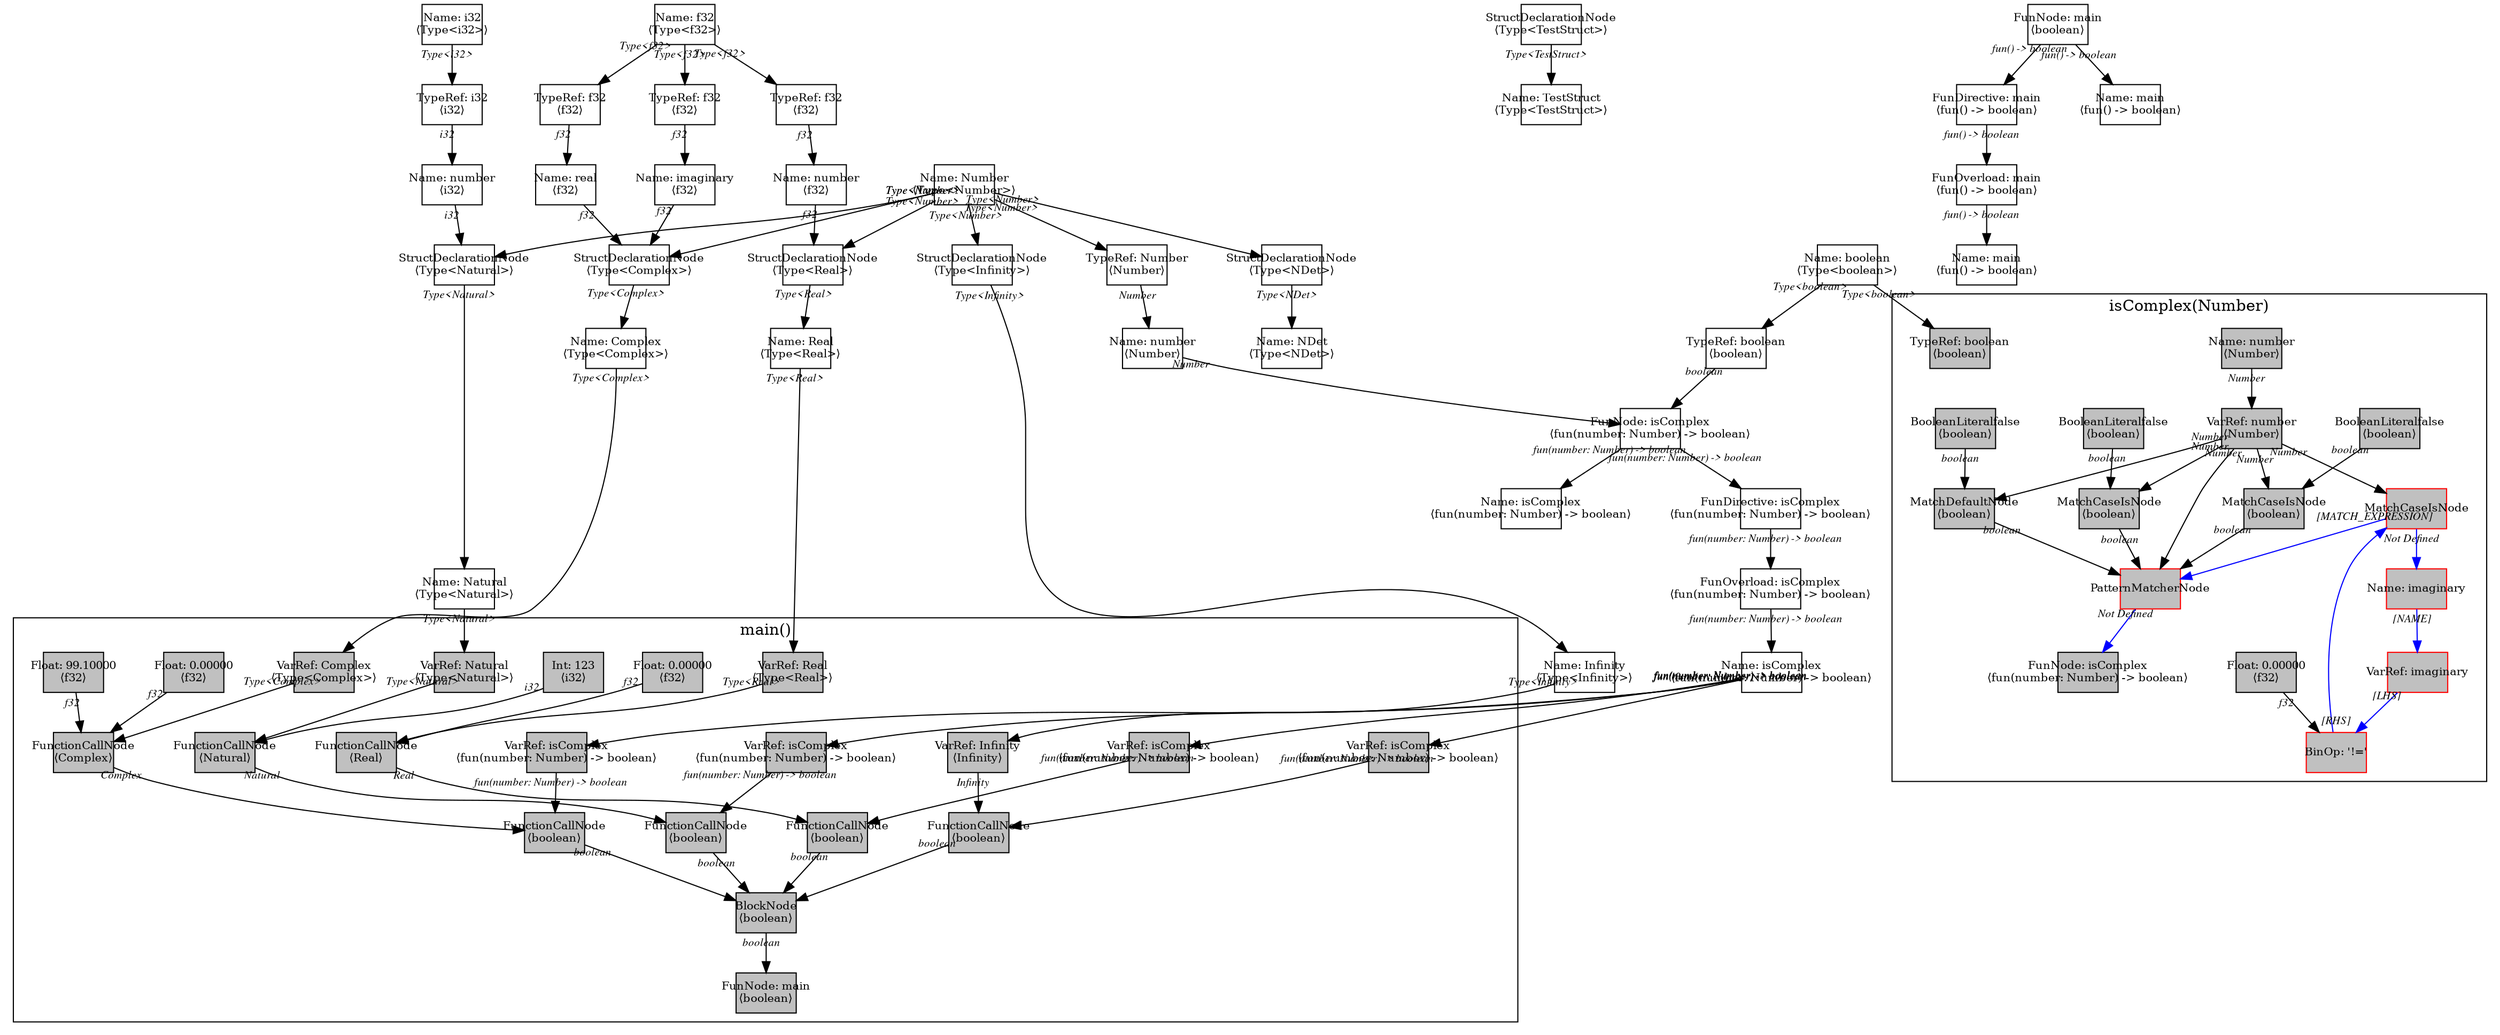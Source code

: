 digraph Document {
  node [shape=box,fixedsize=shape fontsize=10]
  1 [label="Name: i32\n⟨Type<i32>⟩", fillcolor=grey];
  2 [label="Name: f32\n⟨Type<f32>⟩", fillcolor=grey];
  3 [label="Name: boolean\n⟨Type<boolean>⟩", fillcolor=grey];
  4 [label="Name: Number\n⟨Type<Number>⟩", fillcolor=grey];
  5 [label="StructDeclarationNode\n⟨Type<Infinity>⟩", fillcolor=grey];
  6 [label="Name: Infinity\n⟨Type<Infinity>⟩", fillcolor=grey];
  7 [label="StructDeclarationNode\n⟨Type<NDet>⟩", fillcolor=grey];
  8 [label="Name: NDet\n⟨Type<NDet>⟩", fillcolor=grey];
  9 [label="StructDeclarationNode\n⟨Type<Real>⟩", fillcolor=grey];
  10 [label="TypeRef: f32\n⟨f32⟩", fillcolor=grey];
  11 [label="Name: number\n⟨f32⟩", fillcolor=grey];
  12 [label="Name: Real\n⟨Type<Real>⟩", fillcolor=grey];
  13 [label="StructDeclarationNode\n⟨Type<Natural>⟩", fillcolor=grey];
  14 [label="TypeRef: i32\n⟨i32⟩", fillcolor=grey];
  15 [label="Name: number\n⟨i32⟩", fillcolor=grey];
  16 [label="Name: Natural\n⟨Type<Natural>⟩", fillcolor=grey];
  17 [label="StructDeclarationNode\n⟨Type<Complex>⟩", fillcolor=grey];
  18 [label="TypeRef: f32\n⟨f32⟩", fillcolor=grey];
  19 [label="Name: real\n⟨f32⟩", fillcolor=grey];
  20 [label="TypeRef: f32\n⟨f32⟩", fillcolor=grey];
  21 [label="Name: imaginary\n⟨f32⟩", fillcolor=grey];
  22 [label="Name: Complex\n⟨Type<Complex>⟩", fillcolor=grey];
  23 [label="StructDeclarationNode\n⟨Type<TestStruct>⟩", fillcolor=grey];
  24 [label="Name: TestStruct\n⟨Type<TestStruct>⟩", fillcolor=grey];
  25 [label="FunOverload: isComplex\n⟨fun(number: Number) -> boolean⟩", fillcolor=grey];
  26 [label="FunDirective: isComplex\n⟨fun(number: Number) -> boolean⟩", fillcolor=grey];
  27 [label="FunNode: isComplex\n⟨fun(number: Number) -> boolean⟩", fillcolor=grey];
  28 [label="TypeRef: Number\n⟨Number⟩", fillcolor=grey];
  29 [label="Name: number\n⟨Number⟩", fillcolor=grey];
  30 [label="TypeRef: boolean\n⟨boolean⟩", fillcolor=grey];
  31 [label="Name: isComplex\n⟨fun(number: Number) -> boolean⟩", fillcolor=grey];
  32 [label="Name: isComplex\n⟨fun(number: Number) -> boolean⟩", fillcolor=grey];
  33 [label="FunOverload: main\n⟨fun() -> boolean⟩", fillcolor=grey];
  34 [label="FunDirective: main\n⟨fun() -> boolean⟩", fillcolor=grey];
  35 [label="FunNode: main\n⟨boolean⟩", fillcolor=grey];
  36 [label="Name: main\n⟨fun() -> boolean⟩", fillcolor=grey];
  37 [label="Name: main\n⟨fun() -> boolean⟩", fillcolor=grey];
  subgraph cluster0 {
    node [style=filled, fillcolor=grey];
    38 [label="BlockNode\n⟨boolean⟩", fillcolor=grey];
    39 [label="FunctionCallNode\n⟨boolean⟩", fillcolor=grey];
    40 [label="VarRef: isComplex\n⟨fun(number: Number) -> boolean⟩", fillcolor=grey];
    41 [label="VarRef: Infinity\n⟨Infinity⟩", fillcolor=grey];
    42 [label="FunctionCallNode\n⟨boolean⟩", fillcolor=grey];
    43 [label="VarRef: isComplex\n⟨fun(number: Number) -> boolean⟩", fillcolor=grey];
    44 [label="FunctionCallNode\n⟨Real⟩", fillcolor=grey];
    45 [label="VarRef: Real\n⟨Type<Real>⟩", fillcolor=grey];
    46 [label="Float: 0.00000\n⟨f32⟩", fillcolor=grey];
    47 [label="FunctionCallNode\n⟨boolean⟩", fillcolor=grey];
    48 [label="VarRef: isComplex\n⟨fun(number: Number) -> boolean⟩", fillcolor=grey];
    49 [label="FunctionCallNode\n⟨Natural⟩", fillcolor=grey];
    50 [label="VarRef: Natural\n⟨Type<Natural>⟩", fillcolor=grey];
    51 [label="Int: 123\n⟨i32⟩", fillcolor=grey];
    52 [label="FunctionCallNode\n⟨boolean⟩", fillcolor=grey];
    53 [label="VarRef: isComplex\n⟨fun(number: Number) -> boolean⟩", fillcolor=grey];
    54 [label="FunctionCallNode\n⟨Complex⟩", fillcolor=grey];
    55 [label="VarRef: Complex\n⟨Type<Complex>⟩", fillcolor=grey];
    56 [label="Float: 0.00000\n⟨f32⟩", fillcolor=grey];
    57 [label="Float: 99.10000\n⟨f32⟩", fillcolor=grey];
    58 [label="FunNode: main\n⟨boolean⟩", fillcolor=grey];
    38 -> 58[taillabel="boolean" labeldistance="1" fontname="times  italic" fontsize = 10 color="black" ];
    39 -> 38[taillabel="boolean" labeldistance="1" fontname="times  italic" fontsize = 10 color="black" ];
    40 -> 39[taillabel="fun(number: Number) -> boolean" labeldistance="1" fontname="times  italic" fontsize = 10 color="black" ];
    41 -> 39[taillabel="Infinity" labeldistance="1" fontname="times  italic" fontsize = 10 color="black" ];
    42 -> 38[taillabel="boolean" labeldistance="1" fontname="times  italic" fontsize = 10 color="black" ];
    43 -> 42[taillabel="fun(number: Number) -> boolean" labeldistance="1" fontname="times  italic" fontsize = 10 color="black" ];
    44 -> 42[taillabel="Real" labeldistance="1" fontname="times  italic" fontsize = 10 color="black" ];
    45 -> 44[taillabel="Type<Real>" labeldistance="1" fontname="times  italic" fontsize = 10 color="black" ];
    46 -> 44[taillabel="f32" labeldistance="1" fontname="times  italic" fontsize = 10 color="black" ];
    47 -> 38[taillabel="boolean" labeldistance="1" fontname="times  italic" fontsize = 10 color="black" ];
    48 -> 47[taillabel="fun(number: Number) -> boolean" labeldistance="1" fontname="times  italic" fontsize = 10 color="black" ];
    49 -> 47[taillabel="Natural" labeldistance="1" fontname="times  italic" fontsize = 10 color="black" ];
    50 -> 49[taillabel="Type<Natural>" labeldistance="1" fontname="times  italic" fontsize = 10 color="black" ];
    51 -> 49[taillabel="i32" labeldistance="1" fontname="times  italic" fontsize = 10 color="black" ];
    52 -> 38[taillabel="boolean" labeldistance="1" fontname="times  italic" fontsize = 10 color="black" ];
    53 -> 52[taillabel="fun(number: Number) -> boolean" labeldistance="1" fontname="times  italic" fontsize = 10 color="black" ];
    54 -> 52[taillabel="Complex" labeldistance="1" fontname="times  italic" fontsize = 10 color="black" ];
    55 -> 54[taillabel="Type<Complex>" labeldistance="1" fontname="times  italic" fontsize = 10 color="black" ];
    56 -> 54[taillabel="f32" labeldistance="1" fontname="times  italic" fontsize = 10 color="black" ];
    57 -> 54[taillabel="f32" labeldistance="1" fontname="times  italic" fontsize = 10 color="black" ];
  label = "main()";
}
  subgraph cluster1 {
    node [style=filled, fillcolor=grey];
    59 [label="Name: number\n⟨Number⟩", fillcolor=grey];
    60 [label="PatternMatcherNode", fillcolor=grey, color=red];
    61 [label="VarRef: number\n⟨Number⟩", fillcolor=grey];
    62 [label="MatchCaseIsNode\n⟨boolean⟩", fillcolor=grey];
    63 [label="BooleanLiteralfalse\n⟨boolean⟩", fillcolor=grey];
    64 [label="MatchCaseIsNode\n⟨boolean⟩", fillcolor=grey];
    65 [label="BooleanLiteralfalse\n⟨boolean⟩", fillcolor=grey];
    66 [label="MatchCaseIsNode", fillcolor=grey, color=red];
    67 [label="Name: imaginary", fillcolor=grey, color=red];
    68 [label="BinOp: '!='", fillcolor=grey, color=red];
    69 [label="VarRef: imaginary", fillcolor=grey, color=red];
    70 [label="Float: 0.00000\n⟨f32⟩", fillcolor=grey];
    71 [label="MatchDefaultNode\n⟨boolean⟩", fillcolor=grey];
    72 [label="BooleanLiteralfalse\n⟨boolean⟩", fillcolor=grey];
    73 [label="FunNode: isComplex\n⟨fun(number: Number) -> boolean⟩", fillcolor=grey];
    74 [label="TypeRef: boolean\n⟨boolean⟩", fillcolor=grey];
    59 -> 61[taillabel="Number" labeldistance="1" fontname="times  italic" fontsize = 10 color="black" ];
    60 -> 73[taillabel="Not Defined" labeldistance="1" fontname="times  italic" fontsize = 10 color="blue" ];
    61 -> 60[taillabel="Number" labeldistance="1" fontname="times  italic" fontsize = 10 color="black" ];
    61 -> 62[taillabel="Number" labeldistance="1" fontname="times  italic" fontsize = 10 color="black" ];
    61 -> 64[taillabel="Number" labeldistance="1" fontname="times  italic" fontsize = 10 color="black" ];
    61 -> 66[taillabel="Number" labeldistance="1" fontname="times  italic" fontsize = 10 color="black" ];
    61 -> 71[taillabel="Number" labeldistance="1" fontname="times  italic" fontsize = 10 color="black" ];
    62 -> 60[taillabel="boolean" labeldistance="1" fontname="times  italic" fontsize = 10 color="black" ];
    63 -> 62[taillabel="boolean" labeldistance="1" fontname="times  italic" fontsize = 10 color="black" ];
    64 -> 60[taillabel="boolean" labeldistance="1" fontname="times  italic" fontsize = 10 color="black" ];
    65 -> 64[taillabel="boolean" labeldistance="1" fontname="times  italic" fontsize = 10 color="black" ];
    66 -> 67[taillabel="Not Defined" labeldistance="1" fontname="times  italic" fontsize = 10 color="blue" ];
    66 -> 60[taillabel="[MATCH_EXPRESSION]" labeldistance="1" fontname="times  italic" fontsize = 10 color="blue" ];
    67 -> 69[taillabel="[NAME]" labeldistance="1" fontname="times  italic" fontsize = 10 color="blue" ];
    68 -> 66[taillabel="[RHS]" labeldistance="1" fontname="times  italic" fontsize = 10 color="blue" ];
    69 -> 68[taillabel="[LHS]" labeldistance="1" fontname="times  italic" fontsize = 10 color="blue" ];
    70 -> 68[taillabel="f32" labeldistance="1" fontname="times  italic" fontsize = 10 color="black" ];
    71 -> 60[taillabel="boolean" labeldistance="1" fontname="times  italic" fontsize = 10 color="black" ];
    72 -> 71[taillabel="boolean" labeldistance="1" fontname="times  italic" fontsize = 10 color="black" ];
  label = "isComplex(Number)";
}
  1 -> 14[taillabel="Type<i32>" labeldistance="1" fontname="times  italic" fontsize = 10 color="black" ];
  2 -> 10[taillabel="Type<f32>" labeldistance="1" fontname="times  italic" fontsize = 10 color="black" ];
  2 -> 18[taillabel="Type<f32>" labeldistance="1" fontname="times  italic" fontsize = 10 color="black" ];
  2 -> 20[taillabel="Type<f32>" labeldistance="1" fontname="times  italic" fontsize = 10 color="black" ];
  3 -> 30[taillabel="Type<boolean>" labeldistance="1" fontname="times  italic" fontsize = 10 color="black" ];
  3 -> 74[taillabel="Type<boolean>" labeldistance="1" fontname="times  italic" fontsize = 10 color="black" ];
  4 -> 5[taillabel="Type<Number>" labeldistance="1" fontname="times  italic" fontsize = 10 color="black" ];
  4 -> 7[taillabel="Type<Number>" labeldistance="1" fontname="times  italic" fontsize = 10 color="black" ];
  4 -> 9[taillabel="Type<Number>" labeldistance="1" fontname="times  italic" fontsize = 10 color="black" ];
  4 -> 13[taillabel="Type<Number>" labeldistance="1" fontname="times  italic" fontsize = 10 color="black" ];
  4 -> 17[taillabel="Type<Number>" labeldistance="1" fontname="times  italic" fontsize = 10 color="black" ];
  4 -> 28[taillabel="Type<Number>" labeldistance="1" fontname="times  italic" fontsize = 10 color="black" ];
  5 -> 6[taillabel="Type<Infinity>" labeldistance="1" fontname="times  italic" fontsize = 10 color="black" ];
  6 -> 41[taillabel="Type<Infinity>" labeldistance="1" fontname="times  italic" fontsize = 10 color="black" ];
  7 -> 8[taillabel="Type<NDet>" labeldistance="1" fontname="times  italic" fontsize = 10 color="black" ];
  9 -> 12[taillabel="Type<Real>" labeldistance="1" fontname="times  italic" fontsize = 10 color="black" ];
  10 -> 11[taillabel="f32" labeldistance="1" fontname="times  italic" fontsize = 10 color="black" ];
  11 -> 9[taillabel="f32" labeldistance="1" fontname="times  italic" fontsize = 10 color="black" ];
  12 -> 45[taillabel="Type<Real>" labeldistance="1" fontname="times  italic" fontsize = 10 color="black" ];
  13 -> 16[taillabel="Type<Natural>" labeldistance="1" fontname="times  italic" fontsize = 10 color="black" ];
  14 -> 15[taillabel="i32" labeldistance="1" fontname="times  italic" fontsize = 10 color="black" ];
  15 -> 13[taillabel="i32" labeldistance="1" fontname="times  italic" fontsize = 10 color="black" ];
  16 -> 50[taillabel="Type<Natural>" labeldistance="1" fontname="times  italic" fontsize = 10 color="black" ];
  17 -> 22[taillabel="Type<Complex>" labeldistance="1" fontname="times  italic" fontsize = 10 color="black" ];
  18 -> 19[taillabel="f32" labeldistance="1" fontname="times  italic" fontsize = 10 color="black" ];
  19 -> 17[taillabel="f32" labeldistance="1" fontname="times  italic" fontsize = 10 color="black" ];
  20 -> 21[taillabel="f32" labeldistance="1" fontname="times  italic" fontsize = 10 color="black" ];
  21 -> 17[taillabel="f32" labeldistance="1" fontname="times  italic" fontsize = 10 color="black" ];
  22 -> 55[taillabel="Type<Complex>" labeldistance="1" fontname="times  italic" fontsize = 10 color="black" ];
  23 -> 24[taillabel="Type<TestStruct>" labeldistance="1" fontname="times  italic" fontsize = 10 color="black" ];
  25 -> 32[taillabel="fun(number: Number) -> boolean" labeldistance="1" fontname="times  italic" fontsize = 10 color="black" ];
  26 -> 25[taillabel="fun(number: Number) -> boolean" labeldistance="1" fontname="times  italic" fontsize = 10 color="black" ];
  27 -> 31[taillabel="fun(number: Number) -> boolean" labeldistance="1" fontname="times  italic" fontsize = 10 color="black" ];
  27 -> 26[taillabel="fun(number: Number) -> boolean" labeldistance="1" fontname="times  italic" fontsize = 10 color="black" ];
  28 -> 29[taillabel="Number" labeldistance="1" fontname="times  italic" fontsize = 10 color="black" ];
  29 -> 27[taillabel="Number" labeldistance="1" fontname="times  italic" fontsize = 10 color="black" ];
  30 -> 27[taillabel="boolean" labeldistance="1" fontname="times  italic" fontsize = 10 color="black" ];
  32 -> 40[taillabel="fun(number: Number) -> boolean" labeldistance="1" fontname="times  italic" fontsize = 10 color="black" ];
  32 -> 43[taillabel="fun(number: Number) -> boolean" labeldistance="1" fontname="times  italic" fontsize = 10 color="black" ];
  32 -> 48[taillabel="fun(number: Number) -> boolean" labeldistance="1" fontname="times  italic" fontsize = 10 color="black" ];
  32 -> 53[taillabel="fun(number: Number) -> boolean" labeldistance="1" fontname="times  italic" fontsize = 10 color="black" ];
  33 -> 37[taillabel="fun() -> boolean" labeldistance="1" fontname="times  italic" fontsize = 10 color="black" ];
  34 -> 33[taillabel="fun() -> boolean" labeldistance="1" fontname="times  italic" fontsize = 10 color="black" ];
  35 -> 36[taillabel="fun() -> boolean" labeldistance="1" fontname="times  italic" fontsize = 10 color="black" ];
  35 -> 34[taillabel="fun() -> boolean" labeldistance="1" fontname="times  italic" fontsize = 10 color="black" ];
  label="";
}

